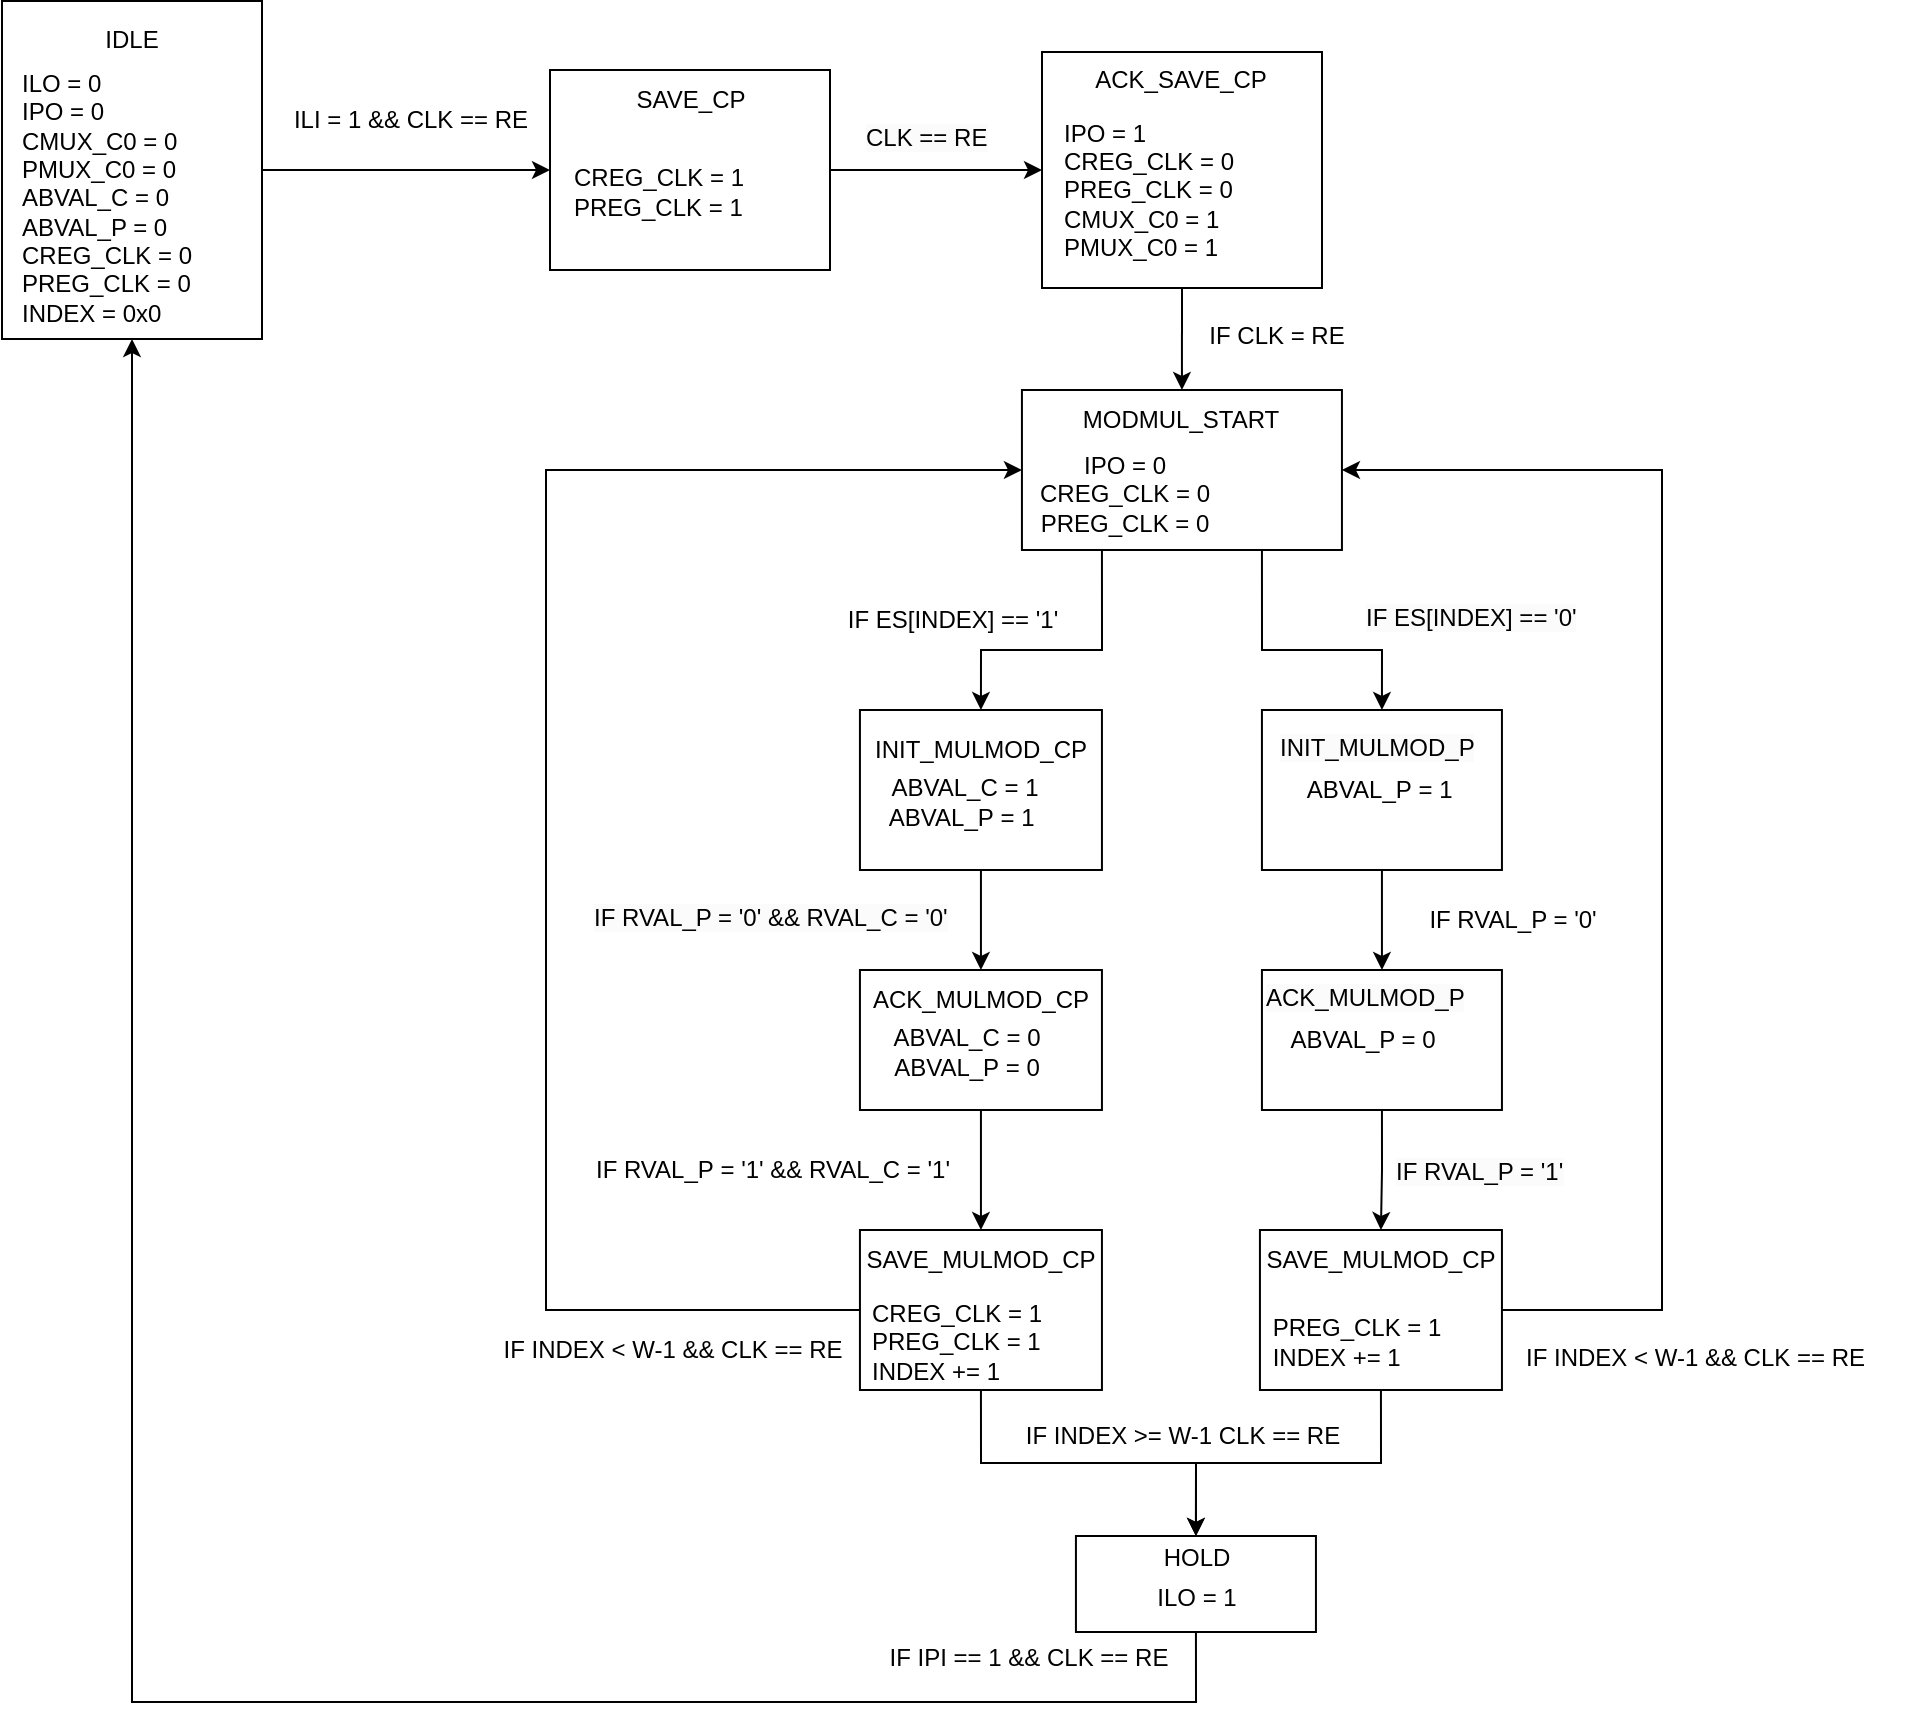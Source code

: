 <mxfile version="24.7.17" pages="3">
  <diagram id="u1lkG1_b83hIFHSMNddz" name="RSA_STAGE_MODULE">
    <mxGraphModel dx="1039" dy="496" grid="0" gridSize="10" guides="1" tooltips="1" connect="1" arrows="1" fold="1" page="1" pageScale="1" pageWidth="827" pageHeight="1169" math="0" shadow="0">
      <root>
        <mxCell id="0" />
        <mxCell id="1" parent="0" />
        <mxCell id="Za4qABMFUF11maSJeuKA-3" style="edgeStyle=orthogonalEdgeStyle;rounded=0;orthogonalLoop=1;jettySize=auto;html=1;exitX=1;exitY=0.5;exitDx=0;exitDy=0;entryX=0;entryY=0.5;entryDx=0;entryDy=0;" parent="1" source="Za4qABMFUF11maSJeuKA-1" target="Za4qABMFUF11maSJeuKA-4" edge="1">
          <mxGeometry relative="1" as="geometry">
            <mxPoint x="289" y="359.143" as="targetPoint" />
          </mxGeometry>
        </mxCell>
        <mxCell id="Za4qABMFUF11maSJeuKA-1" value="" style="whiteSpace=wrap;html=1;" parent="1" vertex="1">
          <mxGeometry x="29" y="274.5" width="130" height="169" as="geometry" />
        </mxCell>
        <mxCell id="Za4qABMFUF11maSJeuKA-2" value="IDLE" style="text;html=1;align=center;verticalAlign=middle;whiteSpace=wrap;rounded=0;" parent="1" vertex="1">
          <mxGeometry x="64" y="279" width="60" height="30" as="geometry" />
        </mxCell>
        <mxCell id="_HXr8jDJ5jUmJvFsdukZ-4" style="edgeStyle=orthogonalEdgeStyle;rounded=0;orthogonalLoop=1;jettySize=auto;html=1;exitX=1;exitY=0.5;exitDx=0;exitDy=0;entryX=0;entryY=0.5;entryDx=0;entryDy=0;" parent="1" source="Za4qABMFUF11maSJeuKA-4" target="_HXr8jDJ5jUmJvFsdukZ-2" edge="1">
          <mxGeometry relative="1" as="geometry" />
        </mxCell>
        <mxCell id="Za4qABMFUF11maSJeuKA-4" value="" style="whiteSpace=wrap;html=1;" parent="1" vertex="1">
          <mxGeometry x="303" y="309" width="140" height="100" as="geometry" />
        </mxCell>
        <mxCell id="Za4qABMFUF11maSJeuKA-6" value="ILI = 1 &amp;amp;&amp;amp; CLK == RE" style="text;html=1;align=center;verticalAlign=middle;resizable=0;points=[];autosize=1;strokeColor=none;fillColor=none;" parent="1" vertex="1">
          <mxGeometry x="163" y="319" width="140" height="30" as="geometry" />
        </mxCell>
        <mxCell id="Za4qABMFUF11maSJeuKA-7" value="&lt;div&gt;&lt;span style=&quot;background-color: initial;&quot;&gt;ILO = 0&lt;/span&gt;&lt;br&gt;&lt;/div&gt;&lt;div&gt;IPO = 0&lt;/div&gt;CMUX_C0 = 0&lt;div&gt;PMUX_C0 = 0&lt;br&gt;ABVAL_C = 0&lt;/div&gt;&lt;div&gt;ABVAL_P = 0&lt;br&gt;&lt;/div&gt;&lt;div&gt;&lt;span style=&quot;text-align: center;&quot;&gt;CREG_CLK = 0&lt;/span&gt;&lt;br style=&quot;text-align: center;&quot;&gt;&lt;span style=&quot;text-align: center;&quot;&gt;PREG_CLK = 0&lt;br&gt;&lt;/span&gt;&lt;span style=&quot;text-align: center;&quot;&gt;INDEX = 0x0&lt;/span&gt;&lt;br&gt;&lt;/div&gt;" style="text;html=1;align=left;verticalAlign=middle;resizable=0;points=[];autosize=1;strokeColor=none;fillColor=none;" parent="1" vertex="1">
          <mxGeometry x="37" y="301.5" width="103" height="142" as="geometry" />
        </mxCell>
        <mxCell id="_HXr8jDJ5jUmJvFsdukZ-1" value="&lt;div&gt;&lt;span style=&quot;background-color: initial;&quot;&gt;CREG_CLK = 1&lt;/span&gt;&lt;br&gt;&lt;/div&gt;&lt;div&gt;PREG_CLK = 1&lt;/div&gt;" style="text;html=1;align=left;verticalAlign=middle;resizable=0;points=[];autosize=1;strokeColor=none;fillColor=none;" parent="1" vertex="1">
          <mxGeometry x="313" y="349" width="103" height="41" as="geometry" />
        </mxCell>
        <mxCell id="_HXr8jDJ5jUmJvFsdukZ-38" style="edgeStyle=orthogonalEdgeStyle;rounded=0;orthogonalLoop=1;jettySize=auto;html=1;exitX=0.5;exitY=1;exitDx=0;exitDy=0;entryX=0.5;entryY=0;entryDx=0;entryDy=0;" parent="1" source="_HXr8jDJ5jUmJvFsdukZ-2" target="_HXr8jDJ5jUmJvFsdukZ-6" edge="1">
          <mxGeometry relative="1" as="geometry" />
        </mxCell>
        <mxCell id="_HXr8jDJ5jUmJvFsdukZ-2" value="" style="whiteSpace=wrap;html=1;" parent="1" vertex="1">
          <mxGeometry x="549" y="300" width="140" height="118" as="geometry" />
        </mxCell>
        <mxCell id="_HXr8jDJ5jUmJvFsdukZ-3" value="IPO = 1&lt;div&gt;&lt;div&gt;&lt;span style=&quot;background-color: initial;&quot;&gt;CREG_CLK = 0&lt;/span&gt;&lt;br&gt;&lt;/div&gt;&lt;div&gt;PREG_CLK = 0&lt;/div&gt;&lt;/div&gt;&lt;div&gt;CMUX_C0 = 1&lt;/div&gt;&lt;div style=&quot;&quot;&gt;PMUX_C0 = 1&lt;/div&gt;" style="text;html=1;align=left;verticalAlign=middle;resizable=0;points=[];autosize=1;strokeColor=none;fillColor=none;" parent="1" vertex="1">
          <mxGeometry x="557.97" y="327" width="103" height="84" as="geometry" />
        </mxCell>
        <mxCell id="_HXr8jDJ5jUmJvFsdukZ-5" value="&lt;span style=&quot;color: rgb(0, 0, 0); font-family: Helvetica; font-size: 12px; font-style: normal; font-variant-ligatures: normal; font-variant-caps: normal; font-weight: 400; letter-spacing: normal; orphans: 2; text-align: center; text-indent: 0px; text-transform: none; widows: 2; word-spacing: 0px; -webkit-text-stroke-width: 0px; white-space: nowrap; background-color: rgb(251, 251, 251); text-decoration-thickness: initial; text-decoration-style: initial; text-decoration-color: initial; display: inline !important; float: none;&quot;&gt;CLK == RE&lt;/span&gt;" style="text;whiteSpace=wrap;html=1;" parent="1" vertex="1">
          <mxGeometry x="459" y="329" width="90" height="20" as="geometry" />
        </mxCell>
        <mxCell id="_HXr8jDJ5jUmJvFsdukZ-26" style="edgeStyle=orthogonalEdgeStyle;rounded=0;orthogonalLoop=1;jettySize=auto;html=1;exitX=0.25;exitY=1;exitDx=0;exitDy=0;entryX=0.5;entryY=0;entryDx=0;entryDy=0;" parent="1" source="_HXr8jDJ5jUmJvFsdukZ-6" target="_HXr8jDJ5jUmJvFsdukZ-9" edge="1">
          <mxGeometry relative="1" as="geometry">
            <mxPoint x="608.97" y="609" as="targetPoint" />
            <Array as="points">
              <mxPoint x="578.97" y="599" />
              <mxPoint x="518.97" y="599" />
            </Array>
          </mxGeometry>
        </mxCell>
        <mxCell id="_HXr8jDJ5jUmJvFsdukZ-27" style="edgeStyle=orthogonalEdgeStyle;rounded=0;orthogonalLoop=1;jettySize=auto;html=1;exitX=0.75;exitY=1;exitDx=0;exitDy=0;entryX=0.5;entryY=0;entryDx=0;entryDy=0;" parent="1" source="_HXr8jDJ5jUmJvFsdukZ-6" target="_HXr8jDJ5jUmJvFsdukZ-10" edge="1">
          <mxGeometry relative="1" as="geometry">
            <Array as="points">
              <mxPoint x="658.97" y="599" />
              <mxPoint x="718.97" y="599" />
            </Array>
          </mxGeometry>
        </mxCell>
        <mxCell id="_HXr8jDJ5jUmJvFsdukZ-6" value="" style="whiteSpace=wrap;html=1;" parent="1" vertex="1">
          <mxGeometry x="538.97" y="469" width="160" height="80" as="geometry" />
        </mxCell>
        <mxCell id="_HXr8jDJ5jUmJvFsdukZ-7" value="IF ES[INDEX] == &#39;1&#39;" style="text;html=1;align=center;verticalAlign=middle;resizable=0;points=[];autosize=1;strokeColor=none;fillColor=none;" parent="1" vertex="1">
          <mxGeometry x="442.97" y="571" width="123" height="26" as="geometry" />
        </mxCell>
        <mxCell id="_HXr8jDJ5jUmJvFsdukZ-8" value="&lt;span style=&quot;color: rgb(0, 0, 0); font-family: Helvetica; font-size: 12px; font-style: normal; font-variant-ligatures: normal; font-variant-caps: normal; font-weight: 400; letter-spacing: normal; orphans: 2; text-align: center; text-indent: 0px; text-transform: none; widows: 2; word-spacing: 0px; -webkit-text-stroke-width: 0px; white-space: nowrap; background-color: rgb(251, 251, 251); text-decoration-thickness: initial; text-decoration-style: initial; text-decoration-color: initial; display: inline !important; float: none;&quot;&gt;IF ES[INDEX] == &#39;0&#39;&lt;/span&gt;" style="text;whiteSpace=wrap;html=1;" parent="1" vertex="1">
          <mxGeometry x="708.97" y="569" width="120" height="40" as="geometry" />
        </mxCell>
        <mxCell id="_HXr8jDJ5jUmJvFsdukZ-22" style="edgeStyle=orthogonalEdgeStyle;rounded=0;orthogonalLoop=1;jettySize=auto;html=1;exitX=0.5;exitY=1;exitDx=0;exitDy=0;entryX=0.5;entryY=0;entryDx=0;entryDy=0;" parent="1" source="_HXr8jDJ5jUmJvFsdukZ-9" target="_HXr8jDJ5jUmJvFsdukZ-16" edge="1">
          <mxGeometry relative="1" as="geometry" />
        </mxCell>
        <mxCell id="_HXr8jDJ5jUmJvFsdukZ-9" value="" style="whiteSpace=wrap;html=1;" parent="1" vertex="1">
          <mxGeometry x="457.97" y="629" width="121" height="80" as="geometry" />
        </mxCell>
        <mxCell id="_HXr8jDJ5jUmJvFsdukZ-25" style="edgeStyle=orthogonalEdgeStyle;rounded=0;orthogonalLoop=1;jettySize=auto;html=1;exitX=0.5;exitY=1;exitDx=0;exitDy=0;entryX=0.5;entryY=0;entryDx=0;entryDy=0;" parent="1" source="_HXr8jDJ5jUmJvFsdukZ-10" target="_HXr8jDJ5jUmJvFsdukZ-19" edge="1">
          <mxGeometry relative="1" as="geometry" />
        </mxCell>
        <mxCell id="_HXr8jDJ5jUmJvFsdukZ-10" value="" style="whiteSpace=wrap;html=1;" parent="1" vertex="1">
          <mxGeometry x="658.97" y="629" width="120" height="80" as="geometry" />
        </mxCell>
        <mxCell id="_HXr8jDJ5jUmJvFsdukZ-11" value="ABVAL_C = 1&lt;br&gt;&lt;div&gt;&lt;span style=&quot;background-color: initial;&quot;&gt;ABVAL_P&amp;nbsp;&lt;/span&gt;= 1&amp;nbsp;&lt;br&gt;&lt;/div&gt;" style="text;html=1;align=center;verticalAlign=middle;resizable=0;points=[];autosize=1;strokeColor=none;fillColor=none;" parent="1" vertex="1">
          <mxGeometry x="463.47" y="654" width="94" height="41" as="geometry" />
        </mxCell>
        <mxCell id="_HXr8jDJ5jUmJvFsdukZ-13" value="ABVAL_P&amp;nbsp;= 1&amp;nbsp;" style="text;html=1;align=center;verticalAlign=middle;resizable=0;points=[];autosize=1;strokeColor=none;fillColor=none;" parent="1" vertex="1">
          <mxGeometry x="671.97" y="656" width="94" height="26" as="geometry" />
        </mxCell>
        <mxCell id="_HXr8jDJ5jUmJvFsdukZ-14" value="INIT_MULMOD_CP" style="text;html=1;align=center;verticalAlign=middle;resizable=0;points=[];autosize=1;strokeColor=none;fillColor=none;" parent="1" vertex="1">
          <mxGeometry x="453.47" y="634" width="130" height="30" as="geometry" />
        </mxCell>
        <mxCell id="_HXr8jDJ5jUmJvFsdukZ-15" value="&lt;span style=&quot;color: rgb(0, 0, 0); font-family: Helvetica; font-size: 12px; font-style: normal; font-variant-ligatures: normal; font-variant-caps: normal; font-weight: 400; letter-spacing: normal; orphans: 2; text-align: center; text-indent: 0px; text-transform: none; widows: 2; word-spacing: 0px; -webkit-text-stroke-width: 0px; white-space: nowrap; background-color: rgb(251, 251, 251); text-decoration-thickness: initial; text-decoration-style: initial; text-decoration-color: initial; display: inline !important; float: none;&quot;&gt;INIT_MULMOD_P&lt;/span&gt;" style="text;whiteSpace=wrap;html=1;" parent="1" vertex="1">
          <mxGeometry x="665.97" y="634" width="140" height="40" as="geometry" />
        </mxCell>
        <mxCell id="_HXr8jDJ5jUmJvFsdukZ-33" style="edgeStyle=orthogonalEdgeStyle;rounded=0;orthogonalLoop=1;jettySize=auto;html=1;entryX=0;entryY=0.5;entryDx=0;entryDy=0;exitX=0;exitY=0.5;exitDx=0;exitDy=0;" parent="1" source="_HXr8jDJ5jUmJvFsdukZ-44" target="_HXr8jDJ5jUmJvFsdukZ-6" edge="1">
          <mxGeometry relative="1" as="geometry">
            <mxPoint x="429" y="929" as="sourcePoint" />
            <Array as="points">
              <mxPoint x="301" y="929" />
              <mxPoint x="301" y="509" />
            </Array>
          </mxGeometry>
        </mxCell>
        <mxCell id="_HXr8jDJ5jUmJvFsdukZ-55" style="edgeStyle=orthogonalEdgeStyle;rounded=0;orthogonalLoop=1;jettySize=auto;html=1;exitX=0.5;exitY=1;exitDx=0;exitDy=0;entryX=0.5;entryY=0;entryDx=0;entryDy=0;" parent="1" source="_HXr8jDJ5jUmJvFsdukZ-16" target="_HXr8jDJ5jUmJvFsdukZ-44" edge="1">
          <mxGeometry relative="1" as="geometry" />
        </mxCell>
        <mxCell id="_HXr8jDJ5jUmJvFsdukZ-16" value="" style="whiteSpace=wrap;html=1;" parent="1" vertex="1">
          <mxGeometry x="457.97" y="759" width="121" height="70" as="geometry" />
        </mxCell>
        <mxCell id="_HXr8jDJ5jUmJvFsdukZ-18" value="ABVAL_C = 0&lt;br&gt;&lt;div&gt;&lt;span style=&quot;background-color: initial;&quot;&gt;ABVAL_P&amp;nbsp;&lt;/span&gt;= 0&lt;/div&gt;" style="text;html=1;align=center;verticalAlign=middle;resizable=0;points=[];autosize=1;strokeColor=none;fillColor=none;" parent="1" vertex="1">
          <mxGeometry x="465.47" y="779" width="91" height="41" as="geometry" />
        </mxCell>
        <mxCell id="_HXr8jDJ5jUmJvFsdukZ-35" style="edgeStyle=orthogonalEdgeStyle;rounded=0;orthogonalLoop=1;jettySize=auto;html=1;exitX=1;exitY=0.5;exitDx=0;exitDy=0;entryX=1;entryY=0.5;entryDx=0;entryDy=0;" parent="1" source="_HXr8jDJ5jUmJvFsdukZ-51" target="_HXr8jDJ5jUmJvFsdukZ-6" edge="1">
          <mxGeometry relative="1" as="geometry">
            <Array as="points">
              <mxPoint x="859" y="929" />
              <mxPoint x="859" y="509" />
            </Array>
          </mxGeometry>
        </mxCell>
        <mxCell id="_HXr8jDJ5jUmJvFsdukZ-56" style="edgeStyle=orthogonalEdgeStyle;rounded=0;orthogonalLoop=1;jettySize=auto;html=1;exitX=0.5;exitY=1;exitDx=0;exitDy=0;entryX=0.5;entryY=0;entryDx=0;entryDy=0;" parent="1" source="_HXr8jDJ5jUmJvFsdukZ-19" target="_HXr8jDJ5jUmJvFsdukZ-51" edge="1">
          <mxGeometry relative="1" as="geometry">
            <mxPoint x="709" y="869" as="targetPoint" />
          </mxGeometry>
        </mxCell>
        <mxCell id="_HXr8jDJ5jUmJvFsdukZ-19" value="" style="whiteSpace=wrap;html=1;" parent="1" vertex="1">
          <mxGeometry x="658.97" y="759" width="120" height="70" as="geometry" />
        </mxCell>
        <mxCell id="_HXr8jDJ5jUmJvFsdukZ-17" value="ABVAL_P = 0" style="text;html=1;align=center;verticalAlign=middle;resizable=0;points=[];autosize=1;strokeColor=none;fillColor=none;" parent="1" vertex="1">
          <mxGeometry x="663.97" y="781" width="91" height="26" as="geometry" />
        </mxCell>
        <mxCell id="_HXr8jDJ5jUmJvFsdukZ-28" value="ACK_MULMOD_CP" style="text;html=1;align=center;verticalAlign=middle;resizable=0;points=[];autosize=1;strokeColor=none;fillColor=none;" parent="1" vertex="1">
          <mxGeometry x="453.47" y="759" width="130" height="30" as="geometry" />
        </mxCell>
        <mxCell id="_HXr8jDJ5jUmJvFsdukZ-29" value="&lt;span style=&quot;color: rgb(0, 0, 0); font-family: Helvetica; font-size: 12px; font-style: normal; font-variant-ligatures: normal; font-variant-caps: normal; font-weight: 400; letter-spacing: normal; orphans: 2; text-align: center; text-indent: 0px; text-transform: none; widows: 2; word-spacing: 0px; -webkit-text-stroke-width: 0px; white-space: nowrap; background-color: rgb(251, 251, 251); text-decoration-thickness: initial; text-decoration-style: initial; text-decoration-color: initial; display: inline !important; float: none;&quot;&gt;ACK_MULMOD_P&lt;/span&gt;" style="text;whiteSpace=wrap;html=1;" parent="1" vertex="1">
          <mxGeometry x="658.97" y="759" width="140" height="40" as="geometry" />
        </mxCell>
        <mxCell id="_HXr8jDJ5jUmJvFsdukZ-34" style="edgeStyle=orthogonalEdgeStyle;rounded=0;orthogonalLoop=1;jettySize=auto;html=1;exitX=0.5;exitY=1;exitDx=0;exitDy=0;" parent="1" source="_HXr8jDJ5jUmJvFsdukZ-29" target="_HXr8jDJ5jUmJvFsdukZ-29" edge="1">
          <mxGeometry relative="1" as="geometry" />
        </mxCell>
        <mxCell id="_HXr8jDJ5jUmJvFsdukZ-36" value="IF INDEX &amp;lt; W-1 &amp;amp;&amp;amp; CLK == RE" style="text;html=1;align=center;verticalAlign=middle;resizable=0;points=[];autosize=1;strokeColor=none;fillColor=none;" parent="1" vertex="1">
          <mxGeometry x="269.97" y="936" width="188" height="26" as="geometry" />
        </mxCell>
        <mxCell id="_HXr8jDJ5jUmJvFsdukZ-37" value="&lt;span style=&quot;text-align: center; text-wrap: nowrap;&quot;&gt;IF&amp;nbsp;&lt;/span&gt;&lt;span style=&quot;text-align: center; text-wrap: nowrap;&quot;&gt;INDEX &amp;lt; W-1&amp;nbsp;&lt;/span&gt;&lt;span style=&quot;text-align: center; text-wrap: nowrap;&quot;&gt;&amp;amp;&amp;amp; CLK == RE&lt;/span&gt;" style="text;whiteSpace=wrap;html=1;" parent="1" vertex="1">
          <mxGeometry x="789" y="939" width="130" height="40" as="geometry" />
        </mxCell>
        <mxCell id="_HXr8jDJ5jUmJvFsdukZ-43" value="IF RVAL_P&amp;nbsp;= &#39;1&#39; &amp;amp;&amp;amp; RVAL_C = &#39;1&#39;" style="text;html=1;align=center;verticalAlign=middle;resizable=0;points=[];autosize=1;strokeColor=none;fillColor=none;" parent="1" vertex="1">
          <mxGeometry x="316" y="846" width="195" height="26" as="geometry" />
        </mxCell>
        <mxCell id="0a0sdnhjyuBk6eyRKKiC-12" style="edgeStyle=orthogonalEdgeStyle;rounded=0;orthogonalLoop=1;jettySize=auto;html=1;exitX=0.5;exitY=1;exitDx=0;exitDy=0;entryX=0.5;entryY=0;entryDx=0;entryDy=0;" parent="1" source="_HXr8jDJ5jUmJvFsdukZ-44" target="0a0sdnhjyuBk6eyRKKiC-10" edge="1">
          <mxGeometry relative="1" as="geometry" />
        </mxCell>
        <mxCell id="_HXr8jDJ5jUmJvFsdukZ-44" value="" style="whiteSpace=wrap;html=1;" parent="1" vertex="1">
          <mxGeometry x="457.97" y="889" width="121" height="80" as="geometry" />
        </mxCell>
        <mxCell id="_HXr8jDJ5jUmJvFsdukZ-46" value="SAVE_MULMOD_CP" style="text;html=1;align=center;verticalAlign=middle;resizable=0;points=[];autosize=1;strokeColor=none;fillColor=none;" parent="1" vertex="1">
          <mxGeometry x="452.47" y="891" width="132" height="26" as="geometry" />
        </mxCell>
        <mxCell id="0a0sdnhjyuBk6eyRKKiC-6" style="edgeStyle=orthogonalEdgeStyle;rounded=0;orthogonalLoop=1;jettySize=auto;html=1;exitX=0.5;exitY=1;exitDx=0;exitDy=0;entryX=0.5;entryY=1;entryDx=0;entryDy=0;" parent="1" source="0a0sdnhjyuBk6eyRKKiC-10" target="Za4qABMFUF11maSJeuKA-1" edge="1">
          <mxGeometry relative="1" as="geometry">
            <mxPoint x="94" y="543" as="targetPoint" />
            <mxPoint x="718.47" y="1083.0" as="sourcePoint" />
            <Array as="points">
              <mxPoint x="626" y="1125" />
              <mxPoint x="94" y="1125" />
            </Array>
          </mxGeometry>
        </mxCell>
        <mxCell id="0a0sdnhjyuBk6eyRKKiC-13" style="edgeStyle=orthogonalEdgeStyle;rounded=0;orthogonalLoop=1;jettySize=auto;html=1;exitX=0.5;exitY=1;exitDx=0;exitDy=0;entryX=0.5;entryY=0;entryDx=0;entryDy=0;" parent="1" source="_HXr8jDJ5jUmJvFsdukZ-51" target="0a0sdnhjyuBk6eyRKKiC-10" edge="1">
          <mxGeometry relative="1" as="geometry" />
        </mxCell>
        <mxCell id="_HXr8jDJ5jUmJvFsdukZ-51" value="" style="whiteSpace=wrap;html=1;" parent="1" vertex="1">
          <mxGeometry x="657.97" y="889" width="121" height="80" as="geometry" />
        </mxCell>
        <mxCell id="_HXr8jDJ5jUmJvFsdukZ-52" value="&lt;div style=&quot;text-align: left;&quot;&gt;&lt;span style=&quot;background-color: initial;&quot;&gt;PREG_CLK = 1&lt;/span&gt;&lt;/div&gt;&lt;div style=&quot;text-align: left;&quot;&gt;INDEX += 1&lt;br&gt;&lt;/div&gt;" style="text;html=1;align=center;verticalAlign=middle;resizable=0;points=[];autosize=1;strokeColor=none;fillColor=none;" parent="1" vertex="1">
          <mxGeometry x="654.97" y="924" width="102" height="41" as="geometry" />
        </mxCell>
        <mxCell id="_HXr8jDJ5jUmJvFsdukZ-53" value="SAVE_MULMOD_CP" style="text;html=1;align=center;verticalAlign=middle;resizable=0;points=[];autosize=1;strokeColor=none;fillColor=none;" parent="1" vertex="1">
          <mxGeometry x="652.47" y="891" width="132" height="26" as="geometry" />
        </mxCell>
        <mxCell id="_HXr8jDJ5jUmJvFsdukZ-58" value="IF INDEX &amp;gt;= W-1 CLK == RE" style="text;html=1;align=center;verticalAlign=middle;resizable=0;points=[];autosize=1;strokeColor=none;fillColor=none;" parent="1" vertex="1">
          <mxGeometry x="531.5" y="979" width="175" height="26" as="geometry" />
        </mxCell>
        <mxCell id="_HXr8jDJ5jUmJvFsdukZ-60" value="&lt;div style=&quot;text-align: left;&quot;&gt;CREG_CLK = 1&lt;/div&gt;&lt;div style=&quot;text-align: left;&quot;&gt;PREG_CLK = 1&lt;/div&gt;&lt;div style=&quot;text-align: left;&quot;&gt;INDEX += 1&lt;br&gt;&lt;/div&gt;" style="text;html=1;align=center;verticalAlign=middle;resizable=0;points=[];autosize=1;strokeColor=none;fillColor=none;" parent="1" vertex="1">
          <mxGeometry x="454.97" y="917" width="103" height="55" as="geometry" />
        </mxCell>
        <mxCell id="_HXr8jDJ5jUmJvFsdukZ-75" value="SAVE_CP" style="text;html=1;align=center;verticalAlign=middle;resizable=0;points=[];autosize=1;strokeColor=none;fillColor=none;" parent="1" vertex="1">
          <mxGeometry x="333" y="309" width="80" height="30" as="geometry" />
        </mxCell>
        <mxCell id="pdtHFWr43l2k1zatoVZu-1" value="ACK_SAVE_CP" style="text;html=1;align=center;verticalAlign=middle;resizable=0;points=[];autosize=1;strokeColor=none;fillColor=none;" parent="1" vertex="1">
          <mxGeometry x="563.47" y="299" width="110" height="30" as="geometry" />
        </mxCell>
        <mxCell id="M9Ye5rMwHNw5frFjvKnK-1" value="MODMUL_START" style="text;html=1;align=center;verticalAlign=middle;resizable=0;points=[];autosize=1;strokeColor=none;fillColor=none;" parent="1" vertex="1">
          <mxGeometry x="560.47" y="471" width="116" height="26" as="geometry" />
        </mxCell>
        <mxCell id="M9Ye5rMwHNw5frFjvKnK-2" value="&lt;div&gt;IPO = 0&lt;br&gt;&lt;/div&gt;&lt;div&gt;CREG_CLK = 0&lt;br&gt;PREG_CLK = 0&lt;br&gt;&lt;/div&gt;" style="text;html=1;align=center;verticalAlign=middle;resizable=0;points=[];autosize=1;strokeColor=none;fillColor=none;" parent="1" vertex="1">
          <mxGeometry x="538.97" y="493" width="103" height="55" as="geometry" />
        </mxCell>
        <mxCell id="M9Ye5rMwHNw5frFjvKnK-3" value="&lt;span style=&quot;color: rgb(0, 0, 0); font-family: Helvetica; font-size: 12px; font-style: normal; font-variant-ligatures: normal; font-variant-caps: normal; font-weight: 400; letter-spacing: normal; orphans: 2; text-align: center; text-indent: 0px; text-transform: none; widows: 2; word-spacing: 0px; -webkit-text-stroke-width: 0px; white-space: nowrap; background-color: rgb(251, 251, 251); text-decoration-thickness: initial; text-decoration-style: initial; text-decoration-color: initial; display: inline !important; float: none;&quot;&gt;IF RVAL_P = &#39;1&#39;&lt;/span&gt;" style="text;whiteSpace=wrap;html=1;" parent="1" vertex="1">
          <mxGeometry x="724" y="846" width="260" height="40" as="geometry" />
        </mxCell>
        <mxCell id="M9Ye5rMwHNw5frFjvKnK-4" value="&lt;span style=&quot;color: rgb(0, 0, 0); font-family: Helvetica; font-size: 12px; font-style: normal; font-variant-ligatures: normal; font-variant-caps: normal; font-weight: 400; letter-spacing: normal; orphans: 2; text-align: center; text-indent: 0px; text-transform: none; widows: 2; word-spacing: 0px; -webkit-text-stroke-width: 0px; white-space: nowrap; background-color: rgb(251, 251, 251); text-decoration-thickness: initial; text-decoration-style: initial; text-decoration-color: initial; display: inline !important; float: none;&quot;&gt;IF RVAL_P = &#39;0&#39; &amp;amp;&amp;amp; RVAL_C&amp;nbsp;= &#39;0&#39;&lt;/span&gt;" style="text;whiteSpace=wrap;html=1;" parent="1" vertex="1">
          <mxGeometry x="323.47" y="719" width="260" height="40" as="geometry" />
        </mxCell>
        <mxCell id="M9Ye5rMwHNw5frFjvKnK-5" value="IF RVAL_P = &#39;0&#39;" style="text;html=1;align=center;verticalAlign=middle;resizable=0;points=[];autosize=1;strokeColor=none;fillColor=none;" parent="1" vertex="1">
          <mxGeometry x="733" y="721" width="102" height="26" as="geometry" />
        </mxCell>
        <mxCell id="0a0sdnhjyuBk6eyRKKiC-10" value="" style="rounded=0;whiteSpace=wrap;html=1;" parent="1" vertex="1">
          <mxGeometry x="565.97" y="1042" width="120" height="48" as="geometry" />
        </mxCell>
        <mxCell id="0a0sdnhjyuBk6eyRKKiC-11" value="ILO = 1&lt;div&gt;&lt;br/&gt;&lt;/div&gt;" style="text;html=1;align=center;verticalAlign=middle;resizable=0;points=[];autosize=1;strokeColor=none;fillColor=none;" parent="1" vertex="1">
          <mxGeometry x="596.97" y="1059" width="58" height="41" as="geometry" />
        </mxCell>
        <mxCell id="0a0sdnhjyuBk6eyRKKiC-14" value="HOLD" style="text;html=1;align=center;verticalAlign=middle;resizable=0;points=[];autosize=1;strokeColor=none;fillColor=none;" parent="1" vertex="1">
          <mxGeometry x="600.47" y="1040" width="51" height="26" as="geometry" />
        </mxCell>
        <mxCell id="0a0sdnhjyuBk6eyRKKiC-15" value="IF IPI == 1 &amp;amp;&amp;amp; CLK == RE" style="text;html=1;align=center;verticalAlign=middle;resizable=0;points=[];autosize=1;strokeColor=none;fillColor=none;" parent="1" vertex="1">
          <mxGeometry x="463.47" y="1090" width="157" height="26" as="geometry" />
        </mxCell>
        <mxCell id="DHezMg4_WYtDDS3jV1EO-1" value="IF CLK = RE" style="text;html=1;align=center;verticalAlign=middle;resizable=0;points=[];autosize=1;strokeColor=none;fillColor=none;" parent="1" vertex="1">
          <mxGeometry x="622.97" y="429" width="86" height="26" as="geometry" />
        </mxCell>
      </root>
    </mxGraphModel>
  </diagram>
  <diagram name="BLAKELEY_MODULE_CONTROL" id="Lu-H7ge2H38Xss0pZ5D7">
    <mxGraphModel dx="2174" dy="709" grid="0" gridSize="10" guides="1" tooltips="1" connect="1" arrows="1" fold="1" page="1" pageScale="1" pageWidth="827" pageHeight="1169" math="0" shadow="0">
      <root>
        <mxCell id="0" />
        <mxCell id="1" parent="0" />
        <mxCell id="ly1w00UDoldr-nD69EHB-2" style="edgeStyle=orthogonalEdgeStyle;rounded=0;orthogonalLoop=1;jettySize=auto;html=1;exitX=1;exitY=0.5;exitDx=0;exitDy=0;entryX=0;entryY=0.5;entryDx=0;entryDy=0;" parent="1" source="WRu4B7tDvR91l4tycOVn-2" target="WRu4B7tDvR91l4tycOVn-64" edge="1">
          <mxGeometry relative="1" as="geometry" />
        </mxCell>
        <mxCell id="WRu4B7tDvR91l4tycOVn-2" value="" style="rounded=0;whiteSpace=wrap;html=1;" parent="1" vertex="1">
          <mxGeometry x="-390" y="247" width="140" height="163" as="geometry" />
        </mxCell>
        <mxCell id="WRu4B7tDvR91l4tycOVn-28" style="edgeStyle=orthogonalEdgeStyle;rounded=0;orthogonalLoop=1;jettySize=auto;html=1;exitX=0;exitY=0.75;exitDx=0;exitDy=0;entryX=0.5;entryY=1;entryDx=0;entryDy=0;" parent="1" source="WRu4B7tDvR91l4tycOVn-16" target="WRu4B7tDvR91l4tycOVn-2" edge="1">
          <mxGeometry relative="1" as="geometry" />
        </mxCell>
        <mxCell id="WRu4B7tDvR91l4tycOVn-16" value="" style="rounded=0;whiteSpace=wrap;html=1;" parent="1" vertex="1">
          <mxGeometry x="70" y="630" width="130" height="120" as="geometry" />
        </mxCell>
        <mxCell id="WRu4B7tDvR91l4tycOVn-17" value="SAVE_R" style="text;html=1;align=center;verticalAlign=middle;whiteSpace=wrap;rounded=0;" parent="1" vertex="1">
          <mxGeometry x="100" y="630" width="60" height="30" as="geometry" />
        </mxCell>
        <mxCell id="WRu4B7tDvR91l4tycOVn-52" style="edgeStyle=orthogonalEdgeStyle;rounded=0;orthogonalLoop=1;jettySize=auto;html=1;entryX=1;entryY=0.75;entryDx=0;entryDy=0;exitX=0;exitY=0.75;exitDx=0;exitDy=0;" parent="1" source="WRu4B7tDvR91l4tycOVn-18" target="WRu4B7tDvR91l4tycOVn-41" edge="1">
          <mxGeometry relative="1" as="geometry">
            <mxPoint x="360" y="350" as="sourcePoint" />
            <Array as="points">
              <mxPoint x="300" y="350" />
              <mxPoint x="300" y="349" />
            </Array>
          </mxGeometry>
        </mxCell>
        <mxCell id="WRu4B7tDvR91l4tycOVn-18" value="" style="rounded=0;whiteSpace=wrap;html=1;" parent="1" vertex="1">
          <mxGeometry x="400" y="290" width="130" height="86" as="geometry" />
        </mxCell>
        <mxCell id="WRu4B7tDvR91l4tycOVn-19" value="SUB_N" style="text;html=1;align=center;verticalAlign=middle;whiteSpace=wrap;rounded=0;" parent="1" vertex="1">
          <mxGeometry x="435" y="295" width="60" height="30" as="geometry" />
        </mxCell>
        <mxCell id="WRu4B7tDvR91l4tycOVn-22" value="&lt;div&gt;&lt;span style=&quot;background-color: initial;&quot;&gt;RREG_CLK = 1&lt;/span&gt;&lt;br&gt;&lt;/div&gt;&lt;div&gt;ADEC_CLK = 1&lt;/div&gt;&lt;div&gt;SUMMUX_C0 = 1&lt;/div&gt;" style="text;html=1;align=left;verticalAlign=middle;resizable=0;points=[];autosize=1;strokeColor=none;fillColor=none;" parent="1" vertex="1">
          <mxGeometry x="76" y="677.5" width="114" height="55" as="geometry" />
        </mxCell>
        <mxCell id="WRu4B7tDvR91l4tycOVn-32" value="&lt;div&gt;&lt;span style=&quot;color: rgb(0, 0, 0); font-family: Helvetica; font-size: 12px; font-style: normal; font-variant-ligatures: normal; font-variant-caps: normal; font-weight: 400; letter-spacing: normal; orphans: 2; text-align: center; text-indent: 0px; text-transform: none; widows: 2; word-spacing: 0px; -webkit-text-stroke-width: 0px; white-space: nowrap; background-color: rgb(251, 251, 251); text-decoration-thickness: initial; text-decoration-style: initial; text-decoration-color: initial; display: inline !important; float: none;&quot;&gt;RVAL = 1&lt;br&gt;&lt;/span&gt;&lt;/div&gt;&lt;div&gt;&lt;span style=&quot;color: rgb(0, 0, 0); font-family: Helvetica; font-size: 12px; font-style: normal; font-variant-ligatures: normal; font-variant-caps: normal; font-weight: 400; letter-spacing: normal; orphans: 2; text-align: center; text-indent: 0px; text-transform: none; widows: 2; word-spacing: 0px; -webkit-text-stroke-width: 0px; white-space: nowrap; background-color: rgb(251, 251, 251); text-decoration-thickness: initial; text-decoration-style: initial; text-decoration-color: initial; display: inline !important; float: none;&quot;&gt;RREG_RST = 0&lt;/span&gt;&lt;/div&gt;&lt;div&gt;&lt;span style=&quot;color: rgb(0, 0, 0); font-family: Helvetica; font-size: 12px; font-style: normal; font-variant-ligatures: normal; font-variant-caps: normal; font-weight: 400; letter-spacing: normal; orphans: 2; text-align: center; text-indent: 0px; text-transform: none; widows: 2; word-spacing: 0px; -webkit-text-stroke-width: 0px; white-space: nowrap; background-color: rgb(251, 251, 251); text-decoration-thickness: initial; text-decoration-style: initial; text-decoration-color: initial; display: inline !important; float: none;&quot;&gt;RREG_CLK = 0&lt;br&gt;&lt;span style=&quot;background-color: initial;&quot;&gt;ADEC_RST = 1&lt;/span&gt;&lt;br&gt;&lt;/span&gt;&lt;/div&gt;&lt;div&gt;&lt;span style=&quot;text-align: center; text-wrap: nowrap;&quot;&gt;ADEC_CLK = 0&lt;/span&gt;&lt;/div&gt;&lt;div&gt;&lt;span style=&quot;text-align: center; text-wrap: nowrap;&quot;&gt;SUMREG_RST = 1&lt;/span&gt;&lt;/div&gt;&lt;div&gt;&lt;span style=&quot;text-align: center; text-wrap: nowrap;&quot;&gt;SUMREG_CLK = 0&lt;br&gt;&lt;/span&gt;&lt;span style=&quot;text-align: center; text-wrap: nowrap;&quot;&gt;SUMMUX_C0 = 1&lt;/span&gt;&lt;br&gt;&lt;/div&gt;" style="text;whiteSpace=wrap;html=1;" parent="1" vertex="1">
          <mxGeometry x="-390" y="269" width="118" height="128" as="geometry" />
        </mxCell>
        <mxCell id="WRu4B7tDvR91l4tycOVn-34" value="&lt;div&gt;&lt;span style=&quot;text-align: center; text-wrap: nowrap;&quot;&gt;SUMREG_CLK = 0&lt;/span&gt;&lt;br&gt;&lt;/div&gt;&lt;div&gt;SUMMUX_C0 = 0&lt;span style=&quot;text-align: center; text-wrap: nowrap;&quot;&gt;&lt;br&gt;&lt;/span&gt;&lt;/div&gt;SUMDMUX_C0 = 1" style="text;html=1;align=left;verticalAlign=middle;whiteSpace=wrap;rounded=0;" parent="1" vertex="1">
          <mxGeometry x="400" y="315" width="130" height="59" as="geometry" />
        </mxCell>
        <mxCell id="WRu4B7tDvR91l4tycOVn-37" value="IDLE" style="text;html=1;align=center;verticalAlign=middle;resizable=0;points=[];autosize=1;strokeColor=none;fillColor=none;" parent="1" vertex="1">
          <mxGeometry x="-349" y="250" width="50" height="30" as="geometry" />
        </mxCell>
        <mxCell id="WRu4B7tDvR91l4tycOVn-45" style="edgeStyle=orthogonalEdgeStyle;rounded=0;orthogonalLoop=1;jettySize=auto;html=1;exitX=1;exitY=0.5;exitDx=0;exitDy=0;" parent="1" edge="1">
          <mxGeometry relative="1" as="geometry">
            <mxPoint x="200" y="310" as="sourcePoint" />
            <mxPoint x="400" y="310" as="targetPoint" />
          </mxGeometry>
        </mxCell>
        <mxCell id="WRu4B7tDvR91l4tycOVn-56" style="edgeStyle=orthogonalEdgeStyle;rounded=0;orthogonalLoop=1;jettySize=auto;html=1;exitX=0.75;exitY=1;exitDx=0;exitDy=0;entryX=0.25;entryY=0;entryDx=0;entryDy=0;" parent="1" source="WRu4B7tDvR91l4tycOVn-41" target="WRu4B7tDvR91l4tycOVn-72" edge="1">
          <mxGeometry relative="1" as="geometry">
            <mxPoint x="165" y="370" as="sourcePoint" />
            <mxPoint x="165" y="490" as="targetPoint" />
          </mxGeometry>
        </mxCell>
        <mxCell id="WRu4B7tDvR91l4tycOVn-41" value="" style="rounded=0;whiteSpace=wrap;html=1;" parent="1" vertex="1">
          <mxGeometry x="70" y="289" width="130" height="80" as="geometry" />
        </mxCell>
        <mxCell id="WRu4B7tDvR91l4tycOVn-43" value="SAVE_SUM" style="text;html=1;align=center;verticalAlign=middle;whiteSpace=wrap;rounded=0;" parent="1" vertex="1">
          <mxGeometry x="105" y="288" width="60" height="30" as="geometry" />
        </mxCell>
        <mxCell id="WRu4B7tDvR91l4tycOVn-46" value="ABVAL = 1 &amp;amp;&amp;amp;&lt;br&gt;&lt;font color=&quot;#ff8000&quot;&gt;CLK == RE&lt;/font&gt;" style="text;html=1;align=center;verticalAlign=middle;resizable=0;points=[];autosize=1;strokeColor=none;fillColor=none;" parent="1" vertex="1">
          <mxGeometry x="-247" y="285" width="95" height="41" as="geometry" />
        </mxCell>
        <mxCell id="WRu4B7tDvR91l4tycOVn-47" value="&lt;span style=&quot;color: rgb(0, 0, 0); font-family: Helvetica; font-size: 12px; font-style: normal; font-variant-ligatures: normal; font-variant-caps: normal; font-weight: 400; letter-spacing: normal; orphans: 2; text-align: center; text-indent: 0px; text-transform: none; widows: 2; word-spacing: 0px; -webkit-text-stroke-width: 0px; white-space: nowrap; background-color: rgb(251, 251, 251); text-decoration-thickness: initial; text-decoration-style: initial; text-decoration-color: initial; display: inline !important; float: none;&quot;&gt;IF SUM&amp;gt;N &amp;amp;&amp;amp; &lt;/span&gt;&lt;span style=&quot;font-family: Helvetica; font-size: 12px; font-style: normal; font-variant-ligatures: normal; font-variant-caps: normal; font-weight: 400; letter-spacing: normal; orphans: 2; text-align: center; text-indent: 0px; text-transform: none; widows: 2; word-spacing: 0px; -webkit-text-stroke-width: 0px; white-space: nowrap; background-color: rgb(251, 251, 251); text-decoration-thickness: initial; text-decoration-style: initial; text-decoration-color: initial; float: none; display: inline !important;&quot;&gt;&lt;font color=&quot;#ff8000&quot;&gt;CLK == RE&lt;/font&gt;&lt;/span&gt;" style="text;whiteSpace=wrap;html=1;" parent="1" vertex="1">
          <mxGeometry x="212.5" y="280" width="70" height="30" as="geometry" />
        </mxCell>
        <mxCell id="WRu4B7tDvR91l4tycOVn-53" value="&lt;font color=&quot;#ff8000&quot;&gt;CLK == RE&lt;/font&gt;" style="text;html=1;align=center;verticalAlign=middle;resizable=0;points=[];autosize=1;strokeColor=none;fillColor=none;" parent="1" vertex="1">
          <mxGeometry x="256" y="327" width="79" height="26" as="geometry" />
        </mxCell>
        <mxCell id="WRu4B7tDvR91l4tycOVn-54" value="&lt;span style=&quot;color: rgb(0, 0, 0); font-family: Helvetica; font-size: 12px; font-style: normal; font-variant-ligatures: normal; font-variant-caps: normal; font-weight: 400; letter-spacing: normal; orphans: 2; text-align: center; text-indent: 0px; text-transform: none; widows: 2; word-spacing: 0px; -webkit-text-stroke-width: 0px; white-space: nowrap; background-color: rgb(251, 251, 251); text-decoration-thickness: initial; text-decoration-style: initial; text-decoration-color: initial; display: inline !important; float: none;&quot;&gt;IF SUM&amp;lt;N &amp;amp;&amp;amp; &lt;/span&gt;&lt;span style=&quot;font-family: Helvetica; font-size: 12px; font-style: normal; font-variant-ligatures: normal; font-variant-caps: normal; font-weight: 400; letter-spacing: normal; orphans: 2; text-align: center; text-indent: 0px; text-transform: none; widows: 2; word-spacing: 0px; -webkit-text-stroke-width: 0px; white-space: nowrap; background-color: rgb(251, 251, 251); text-decoration-thickness: initial; text-decoration-style: initial; text-decoration-color: initial; float: none; display: inline !important;&quot;&gt;&lt;font color=&quot;#ff8000&quot;&gt;CLK == RE&lt;/font&gt;&lt;/span&gt;" style="text;whiteSpace=wrap;html=1;" parent="1" vertex="1">
          <mxGeometry x="173" y="399" width="145" height="30" as="geometry" />
        </mxCell>
        <mxCell id="WRu4B7tDvR91l4tycOVn-59" value="IF ADEC&amp;nbsp; != 0xFF &amp;amp;&amp;amp; CLK == RE" style="text;html=1;align=center;verticalAlign=middle;resizable=0;points=[];autosize=1;strokeColor=none;fillColor=none;" parent="1" vertex="1">
          <mxGeometry x="-97" y="482" width="196" height="26" as="geometry" />
        </mxCell>
        <mxCell id="WRu4B7tDvR91l4tycOVn-60" value="IF ADEC == 0xFF &amp;amp;&amp;amp; ABVAL == 0 &amp;amp;&amp;amp; CLK == RE" style="text;html=1;align=center;verticalAlign=middle;resizable=0;points=[];autosize=1;strokeColor=none;fillColor=none;" parent="1" vertex="1">
          <mxGeometry x="-216" y="682" width="283" height="26" as="geometry" />
        </mxCell>
        <mxCell id="WRu4B7tDvR91l4tycOVn-69" style="edgeStyle=orthogonalEdgeStyle;rounded=0;orthogonalLoop=1;jettySize=auto;html=1;exitX=1;exitY=0.5;exitDx=0;exitDy=0;entryX=0;entryY=0.5;entryDx=0;entryDy=0;" parent="1" source="WRu4B7tDvR91l4tycOVn-64" target="WRu4B7tDvR91l4tycOVn-41" edge="1">
          <mxGeometry relative="1" as="geometry" />
        </mxCell>
        <mxCell id="WRu4B7tDvR91l4tycOVn-64" value="" style="rounded=0;whiteSpace=wrap;html=1;" parent="1" vertex="1">
          <mxGeometry x="-150" y="274.5" width="120" height="109" as="geometry" />
        </mxCell>
        <mxCell id="WRu4B7tDvR91l4tycOVn-65" value="&lt;div style=&quot;&quot;&gt;&lt;span style=&quot;text-wrap: nowrap;&quot;&gt;RVAL = 0&lt;/span&gt;&lt;span style=&quot;text-wrap: nowrap; background-color: initial;&quot;&gt;&lt;br&gt;&lt;/span&gt;&lt;/div&gt;&lt;div style=&quot;&quot;&gt;&lt;span style=&quot;text-wrap: nowrap; background-color: initial;&quot;&gt;RREG_RST = 1&lt;br&gt;&lt;/span&gt;ADEC_RST = 0&lt;/div&gt;&lt;div style=&quot;&quot;&gt;&lt;span style=&quot;text-align: center; text-wrap: nowrap;&quot;&gt;SUMREG_RST = 0&lt;br&gt;&lt;/span&gt;&lt;br&gt;&lt;/div&gt;&lt;div style=&quot;&quot;&gt;&lt;span style=&quot;text-align: center; text-wrap: nowrap;&quot;&gt;&lt;br&gt;&lt;/span&gt;&lt;/div&gt;" style="text;whiteSpace=wrap;html=1;" parent="1" vertex="1">
          <mxGeometry x="-150" y="309.75" width="113" height="81" as="geometry" />
        </mxCell>
        <mxCell id="WRu4B7tDvR91l4tycOVn-66" value="SETUP_SAVE_SUM" style="text;html=1;align=center;verticalAlign=middle;whiteSpace=wrap;rounded=0;" parent="1" vertex="1">
          <mxGeometry x="-120" y="274.5" width="60" height="30" as="geometry" />
        </mxCell>
        <mxCell id="WRu4B7tDvR91l4tycOVn-70" value="&lt;font color=&quot;#ff8000&quot;&gt;CLK == RE&lt;/font&gt;" style="text;html=1;align=center;verticalAlign=middle;resizable=0;points=[];autosize=1;strokeColor=none;fillColor=none;" parent="1" vertex="1">
          <mxGeometry x="-21" y="299" width="79" height="26" as="geometry" />
        </mxCell>
        <mxCell id="WRu4B7tDvR91l4tycOVn-71" value="&lt;br&gt;NOTE:&lt;br&gt;The proposed timing between the transitions is pessimistic. Improvements using RE and FE all places marked in orange is expected ot work as well." style="text;html=1;align=left;verticalAlign=middle;whiteSpace=wrap;rounded=0;" parent="1" vertex="1">
          <mxGeometry x="240" y="682" width="240" height="30" as="geometry" />
        </mxCell>
        <mxCell id="WRu4B7tDvR91l4tycOVn-73" style="edgeStyle=orthogonalEdgeStyle;rounded=0;orthogonalLoop=1;jettySize=auto;html=1;entryX=0.25;entryY=1;entryDx=0;entryDy=0;exitX=0.25;exitY=0;exitDx=0;exitDy=0;" parent="1" source="WRu4B7tDvR91l4tycOVn-16" target="WRu4B7tDvR91l4tycOVn-41" edge="1">
          <mxGeometry relative="1" as="geometry">
            <mxPoint x="102.345" y="380" as="targetPoint" />
            <mxPoint x="40" y="470" as="sourcePoint" />
          </mxGeometry>
        </mxCell>
        <mxCell id="WRu4B7tDvR91l4tycOVn-74" style="edgeStyle=orthogonalEdgeStyle;rounded=0;orthogonalLoop=1;jettySize=auto;html=1;exitX=0.25;exitY=1;exitDx=0;exitDy=0;entryX=0.75;entryY=0;entryDx=0;entryDy=0;" parent="1" source="WRu4B7tDvR91l4tycOVn-72" target="WRu4B7tDvR91l4tycOVn-16" edge="1">
          <mxGeometry relative="1" as="geometry" />
        </mxCell>
        <mxCell id="WRu4B7tDvR91l4tycOVn-72" value="" style="rounded=0;whiteSpace=wrap;html=1;" parent="1" vertex="1">
          <mxGeometry x="140" y="451" width="110" height="79" as="geometry" />
        </mxCell>
        <mxCell id="WRu4B7tDvR91l4tycOVn-75" value="&lt;font color=&quot;#ff8000&quot;&gt;CLK == RE&lt;/font&gt;" style="text;html=1;align=center;verticalAlign=middle;resizable=0;points=[];autosize=1;strokeColor=none;fillColor=none;" parent="1" vertex="1">
          <mxGeometry x="176" y="572" width="79" height="26" as="geometry" />
        </mxCell>
        <mxCell id="ly1w00UDoldr-nD69EHB-4" value="&lt;span style=&quot;text-align: left;&quot;&gt;RREG_RST = 0&lt;br&gt;&lt;/span&gt;RREG_CLK = 0&lt;div&gt;&lt;div style=&quot;text-align: center;&quot;&gt;&lt;span style=&quot;text-align: left;&quot;&gt;SUMREG_CLK = 0&lt;/span&gt;&lt;br&gt;&lt;/div&gt;&lt;span style=&quot;text-align: left;&quot;&gt;SUMDMUX_C0 = 0&lt;/span&gt;&lt;/div&gt;" style="text;html=1;align=center;verticalAlign=middle;resizable=0;points=[];autosize=1;strokeColor=none;fillColor=none;" parent="1" vertex="1">
          <mxGeometry x="133" y="466" width="122" height="70" as="geometry" />
        </mxCell>
        <mxCell id="ly1w00UDoldr-nD69EHB-5" value="SETUP_SAVE_R" style="text;html=1;align=center;verticalAlign=middle;resizable=0;points=[];autosize=1;strokeColor=none;fillColor=none;" parent="1" vertex="1">
          <mxGeometry x="140" y="451" width="111" height="26" as="geometry" />
        </mxCell>
        <mxCell id="ly1w00UDoldr-nD69EHB-6" value="&lt;div&gt;ADEC_CLK = 0&lt;br&gt;SUMREG_CLK = 1&lt;/div&gt;" style="text;html=1;align=center;verticalAlign=middle;resizable=0;points=[];autosize=1;strokeColor=none;fillColor=none;" parent="1" vertex="1">
          <mxGeometry x="66.5" y="319.5" width="121" height="41" as="geometry" />
        </mxCell>
      </root>
    </mxGraphModel>
  </diagram>
  <diagram id="C--fIdwX8phHlwVFmQ0Z" name="BLAKELEY_MODULE_REV2_CONTROL">
    <mxGraphModel dx="2174" dy="709" grid="1" gridSize="10" guides="1" tooltips="1" connect="1" arrows="1" fold="1" page="1" pageScale="1" pageWidth="827" pageHeight="1169" math="0" shadow="0">
      <root>
        <mxCell id="0" />
        <mxCell id="1" parent="0" />
        <mxCell id="oaW8JFBdknIY1gprBAOx-36" value="" style="rounded=0;whiteSpace=wrap;html=1;" vertex="1" parent="1">
          <mxGeometry x="-320" y="255" width="160" height="190" as="geometry" />
        </mxCell>
        <mxCell id="oaW8JFBdknIY1gprBAOx-41" value="IDLE" style="text;html=1;align=center;verticalAlign=middle;resizable=0;points=[];autosize=1;strokeColor=none;fillColor=none;" vertex="1" parent="1">
          <mxGeometry x="-265" y="255" width="50" height="30" as="geometry" />
        </mxCell>
        <mxCell id="oaW8JFBdknIY1gprBAOx-43" value="" style="rounded=0;whiteSpace=wrap;html=1;" vertex="1" parent="1">
          <mxGeometry x="82" y="255" width="160" height="190" as="geometry" />
        </mxCell>
        <mxCell id="oaW8JFBdknIY1gprBAOx-44" value="RUN" style="text;html=1;align=center;verticalAlign=middle;resizable=0;points=[];autosize=1;strokeColor=none;fillColor=none;" vertex="1" parent="1">
          <mxGeometry x="137" y="255" width="50" height="30" as="geometry" />
        </mxCell>
        <mxCell id="oaW8JFBdknIY1gprBAOx-45" value="&lt;div&gt;&lt;span style=&quot;color: rgb(0, 0, 0); font-family: Helvetica; font-size: 12px; font-style: normal; font-variant-ligatures: normal; font-variant-caps: normal; font-weight: 400; letter-spacing: normal; orphans: 2; text-align: center; text-indent: 0px; text-transform: none; widows: 2; word-spacing: 0px; -webkit-text-stroke-width: 0px; white-space: nowrap; background-color: rgb(251, 251, 251); text-decoration-thickness: initial; text-decoration-style: initial; text-decoration-color: initial; display: inline !important; float: none;&quot;&gt;RVAL = 1&lt;br&gt;&lt;/span&gt;&lt;/div&gt;&lt;div&gt;&lt;span style=&quot;color: rgb(0, 0, 0); font-family: Helvetica; font-size: 12px; font-style: normal; font-variant-ligatures: normal; font-variant-caps: normal; font-weight: 400; letter-spacing: normal; orphans: 2; text-align: center; text-indent: 0px; text-transform: none; widows: 2; word-spacing: 0px; -webkit-text-stroke-width: 0px; white-space: nowrap; background-color: rgb(251, 251, 251); text-decoration-thickness: initial; text-decoration-style: initial; text-decoration-color: initial; display: inline !important; float: none;&quot;&gt;&lt;div style=&quot;text-align: left; text-wrap: wrap;&quot;&gt;&lt;span style=&quot;text-align: center; text-wrap: nowrap;&quot;&gt;RREG_CLK = 0&lt;/span&gt;&lt;/div&gt;&lt;div style=&quot;text-align: left; text-wrap: wrap;&quot;&gt;&lt;span style=&quot;text-align: center; text-wrap: nowrap;&quot;&gt;&lt;span style=&quot;background-color: initial;&quot;&gt;ADEC_CLK = 0&lt;/span&gt;&lt;/span&gt;&lt;/div&gt;&lt;/span&gt;&lt;/div&gt;&lt;div&gt;&lt;span style=&quot;color: rgb(0, 0, 0); font-family: Helvetica; font-size: 12px; font-style: normal; font-variant-ligatures: normal; font-variant-caps: normal; font-weight: 400; letter-spacing: normal; orphans: 2; text-align: center; text-indent: 0px; text-transform: none; widows: 2; word-spacing: 0px; -webkit-text-stroke-width: 0px; white-space: nowrap; background-color: rgb(251, 251, 251); text-decoration-thickness: initial; text-decoration-style: initial; text-decoration-color: initial; display: inline !important; float: none;&quot;&gt;RREG_RST = 0&lt;/span&gt;&lt;/div&gt;&lt;div&gt;&lt;span style=&quot;color: rgb(0, 0, 0); font-family: Helvetica; font-size: 12px; font-style: normal; font-variant-ligatures: normal; font-variant-caps: normal; font-weight: 400; letter-spacing: normal; orphans: 2; text-align: center; text-indent: 0px; text-transform: none; widows: 2; word-spacing: 0px; -webkit-text-stroke-width: 0px; white-space: nowrap; background-color: rgb(251, 251, 251); text-decoration-thickness: initial; text-decoration-style: initial; text-decoration-color: initial; display: inline !important; float: none;&quot;&gt;ADEC_RST = 0&lt;/span&gt;&lt;/div&gt;" style="text;whiteSpace=wrap;html=1;" vertex="1" parent="1">
          <mxGeometry x="-316" y="285" width="118" height="80" as="geometry" />
        </mxCell>
        <mxCell id="oaW8JFBdknIY1gprBAOx-46" value="" style="rounded=0;whiteSpace=wrap;html=1;" vertex="1" parent="1">
          <mxGeometry x="-118" y="495" width="160" height="90" as="geometry" />
        </mxCell>
        <mxCell id="oaW8JFBdknIY1gprBAOx-47" value="RESET" style="text;html=1;align=center;verticalAlign=middle;resizable=0;points=[];autosize=1;strokeColor=none;fillColor=none;" vertex="1" parent="1">
          <mxGeometry x="-63" y="495" width="60" height="30" as="geometry" />
        </mxCell>
        <mxCell id="oaW8JFBdknIY1gprBAOx-49" value="" style="endArrow=none;html=1;rounded=0;exitX=0;exitY=0.75;exitDx=0;exitDy=0;entryX=0.75;entryY=0;entryDx=0;entryDy=0;startArrow=classic;startFill=1;endFill=0;" edge="1" parent="1" source="oaW8JFBdknIY1gprBAOx-43" target="oaW8JFBdknIY1gprBAOx-46">
          <mxGeometry width="50" height="50" relative="1" as="geometry">
            <mxPoint x="66" y="495" as="sourcePoint" />
            <mxPoint x="242" y="495" as="targetPoint" />
          </mxGeometry>
        </mxCell>
        <mxCell id="oaW8JFBdknIY1gprBAOx-50" value="" style="endArrow=none;html=1;rounded=0;exitX=0.25;exitY=0;exitDx=0;exitDy=0;entryX=1;entryY=0.75;entryDx=0;entryDy=0;startArrow=classic;startFill=1;endFill=0;" edge="1" parent="1" source="oaW8JFBdknIY1gprBAOx-46" target="oaW8JFBdknIY1gprBAOx-36">
          <mxGeometry width="50" height="50" relative="1" as="geometry">
            <mxPoint x="68" y="408" as="sourcePoint" />
            <mxPoint x="20" y="505" as="targetPoint" />
          </mxGeometry>
        </mxCell>
        <mxCell id="oaW8JFBdknIY1gprBAOx-51" value="" style="endArrow=classic;html=1;rounded=0;exitX=0;exitY=0.5;exitDx=0;exitDy=0;entryX=1;entryY=0.5;entryDx=0;entryDy=0;" edge="1" parent="1" source="oaW8JFBdknIY1gprBAOx-43" target="oaW8JFBdknIY1gprBAOx-36">
          <mxGeometry width="50" height="50" relative="1" as="geometry">
            <mxPoint x="-118" y="365" as="sourcePoint" />
            <mxPoint x="-98" y="335" as="targetPoint" />
          </mxGeometry>
        </mxCell>
        <mxCell id="1eiDgtqp1UN34TkXoZCK-5" value="&lt;span style=&quot;color: rgb(0, 0, 0); font-family: Helvetica; font-size: 12px; font-style: normal; font-variant-ligatures: normal; font-variant-caps: normal; font-weight: 400; letter-spacing: normal; orphans: 2; text-align: center; text-indent: 0px; text-transform: none; widows: 2; word-spacing: 0px; -webkit-text-stroke-width: 0px; white-space: nowrap; background-color: rgb(251, 251, 251); text-decoration-thickness: initial; text-decoration-style: initial; text-decoration-color: initial; display: inline !important; float: none;&quot;&gt;RREG_RST = 1&lt;/span&gt;&lt;div&gt;&lt;span style=&quot;color: rgb(0, 0, 0); font-family: Helvetica; font-size: 12px; font-style: normal; font-variant-ligatures: normal; font-variant-caps: normal; font-weight: 400; letter-spacing: normal; orphans: 2; text-align: center; text-indent: 0px; text-transform: none; widows: 2; word-spacing: 0px; -webkit-text-stroke-width: 0px; white-space: nowrap; background-color: rgb(251, 251, 251); text-decoration-thickness: initial; text-decoration-style: initial; text-decoration-color: initial; display: inline !important; float: none;&quot;&gt;&lt;div style=&quot;text-align: left; text-wrap: wrap;&quot;&gt;&lt;span style=&quot;text-align: center; text-wrap: nowrap;&quot;&gt;&lt;span style=&quot;background-color: initial;&quot;&gt;ADEC_RST = 1&lt;/span&gt;&lt;br&gt;&lt;/span&gt;&lt;/div&gt;&lt;div&gt;&lt;span style=&quot;text-align: center; text-wrap: nowrap;&quot;&gt;&lt;span style=&quot;background-color: initial;&quot;&gt;&lt;br&gt;&lt;/span&gt;&lt;/span&gt;&lt;/div&gt;&lt;/span&gt;&lt;/div&gt;" style="text;whiteSpace=wrap;html=1;" vertex="1" parent="1">
          <mxGeometry x="-115" y="520" width="120" height="40" as="geometry" />
        </mxCell>
        <mxCell id="1eiDgtqp1UN34TkXoZCK-6" value="&lt;span style=&quot;color: rgb(0, 0, 0); font-family: Helvetica; font-size: 12px; font-style: normal; font-variant-ligatures: normal; font-variant-caps: normal; font-weight: 400; letter-spacing: normal; orphans: 2; text-align: center; text-indent: 0px; text-transform: none; widows: 2; word-spacing: 0px; -webkit-text-stroke-width: 0px; white-space: nowrap; background-color: rgb(251, 251, 251); text-decoration-thickness: initial; text-decoration-style: initial; text-decoration-color: initial; display: inline !important; float: none;&quot;&gt;&lt;br&gt;RREG_CLK = 1&lt;/span&gt;&lt;div&gt;&lt;div style=&quot;text-align: center;&quot;&gt;&lt;span style=&quot;text-wrap: nowrap;&quot;&gt;ADEC_CLK = 1&lt;/span&gt;&lt;/div&gt;&lt;div&gt;&lt;span style=&quot;color: rgb(0, 0, 0); font-family: Helvetica; font-size: 12px; font-style: normal; font-variant-ligatures: normal; font-variant-caps: normal; font-weight: 400; letter-spacing: normal; orphans: 2; text-align: center; text-indent: 0px; text-transform: none; widows: 2; word-spacing: 0px; -webkit-text-stroke-width: 0px; white-space: nowrap; background-color: rgb(251, 251, 251); text-decoration-thickness: initial; text-decoration-style: initial; text-decoration-color: initial; display: inline !important; float: none;&quot;&gt;RREG_RST = 0&lt;/span&gt;&lt;/div&gt;&lt;div&gt;&lt;span style=&quot;color: rgb(0, 0, 0); font-family: Helvetica; font-size: 12px; font-style: normal; font-variant-ligatures: normal; font-variant-caps: normal; font-weight: 400; letter-spacing: normal; orphans: 2; text-align: center; text-indent: 0px; text-transform: none; widows: 2; word-spacing: 0px; -webkit-text-stroke-width: 0px; white-space: nowrap; background-color: rgb(251, 251, 251); text-decoration-thickness: initial; text-decoration-style: initial; text-decoration-color: initial; display: inline !important; float: none;&quot;&gt;ADEC_RST = 0&lt;/span&gt;&lt;/div&gt;&lt;/div&gt;" style="text;whiteSpace=wrap;html=1;" vertex="1" parent="1">
          <mxGeometry x="88" y="285" width="120" height="40" as="geometry" />
        </mxCell>
        <mxCell id="1eiDgtqp1UN34TkXoZCK-7" value="CLK ==&amp;nbsp; FE" style="text;html=1;align=center;verticalAlign=middle;resizable=0;points=[];autosize=1;strokeColor=none;fillColor=none;" vertex="1" parent="1">
          <mxGeometry x="21" y="455" width="90" height="30" as="geometry" />
        </mxCell>
        <mxCell id="1eiDgtqp1UN34TkXoZCK-8" value="IF ABVAL == 1" style="text;html=1;align=center;verticalAlign=middle;resizable=0;points=[];autosize=1;strokeColor=none;fillColor=none;" vertex="1" parent="1">
          <mxGeometry x="-198" y="455" width="100" height="30" as="geometry" />
        </mxCell>
        <mxCell id="ejRjPLN8zjbDWAzWRPRf-1" value="IF ADEC == 0xFF &amp;amp;&amp;amp; CLK == RE" style="text;html=1;align=center;verticalAlign=middle;resizable=0;points=[];autosize=1;strokeColor=none;fillColor=none;" vertex="1" parent="1">
          <mxGeometry x="-138" y="310" width="200" height="30" as="geometry" />
        </mxCell>
      </root>
    </mxGraphModel>
  </diagram>
</mxfile>
